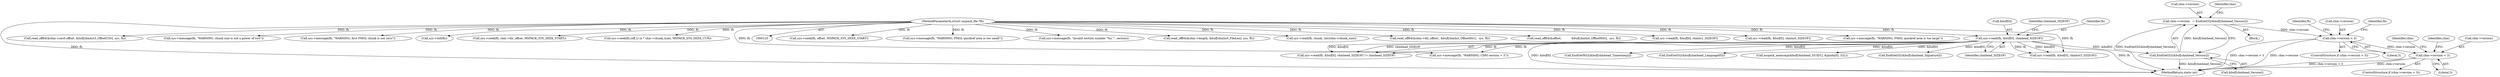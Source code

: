 digraph "0_libmspack_8759da8db6ec9e866cb8eb143313f397f925bb4f@pointer" {
"1000299" [label="(Call,chm->version > 3)"];
"1000271" [label="(Call,chm->version   = EndGetI32(&buf[chmhead_Version]))"];
"1000275" [label="(Call,EndGetI32(&buf[chmhead_Version]))"];
"1000233" [label="(Call,sys->read(fh, &buf[0], chmhead_SIZEOF))"];
"1000127" [label="(MethodParameterIn,struct mspack_file *fh)"];
"1000489" [label="(Call,chm->version < 3)"];
"1000361" [label="(Call,sys->seek(fh, offset, MSPACK_SYS_SEEK_START))"];
"1000726" [label="(Call,sys->message(fh, \"WARNING; PMGL quickref area is too small\"))"];
"1000826" [label="(Call,sys->message(fh, \"invalid section number '%u'.\", section))"];
"1000130" [label="(Block,)"];
"1000382" [label="(Call,read_off64(&chm->length, &buf[chmhs0_FileLen], sys, fh))"];
"1000690" [label="(Call,sys->read(fh, chunk, (int)chm->chunk_size))"];
"1000235" [label="(Call,&buf[0])"];
"1000299" [label="(Call,chm->version > 3)"];
"1000303" [label="(Literal,3)"];
"1000232" [label="(Call,sys->read(fh, &buf[0], chmhead_SIZEOF) != chmhead_SIZEOF)"];
"1000298" [label="(ControlStructure,if (chm->version > 3))"];
"1000333" [label="(Call,read_off64(&chm->dir_offset,  &buf[chmhst_OffsetHS1],  sys, fh))"];
"1001071" [label="(MethodReturn,static int)"];
"1000498" [label="(Identifier,chm)"];
"1000127" [label="(MethodParameterIn,struct mspack_file *fh)"];
"1000275" [label="(Call,EndGetI32(&buf[chmhead_Version]))"];
"1000240" [label="(Identifier,chmhead_SIZEOF)"];
"1000311" [label="(Identifier,fh)"];
"1000284" [label="(Call,EndGetM32(&buf[chmhead_Timestamp]))"];
"1000293" [label="(Call,EndGetI32(&buf[chmhead_LanguageID]))"];
"1000276" [label="(Call,&buf[chmhead_Version])"];
"1000323" [label="(Call,read_off64(&offset,           &buf[chmhst_OffsetHS0],  sys, fh))"];
"1000300" [label="(Call,chm->version)"];
"1000516" [label="(Identifier,chm)"];
"1000408" [label="(Call,sys->read(fh, &buf[0], chmhs1_SIZEOF))"];
"1000257" [label="(Call,mspack_memcmp(&buf[chmhead_GUID1], &guids[0], 32L))"];
"1000272" [label="(Call,chm->version)"];
"1000306" [label="(Identifier,fh)"];
"1000370" [label="(Call,sys->read(fh, &buf[0], chmhs0_SIZEOF))"];
"1000489" [label="(Call,chm->version < 3)"];
"1000744" [label="(Call,sys->message(fh, \"WARNING; PMGL quickref area is too large\"))"];
"1000282" [label="(Identifier,chm)"];
"1000493" [label="(Literal,3)"];
"1000246" [label="(Call,EndGetI32(&buf[chmhead_Signature]))"];
"1000239" [label="(Identifier,chmhead_SIZEOF)"];
"1000310" [label="(Call,sys->read(fh, &buf[0], chmhst3_SIZEOF))"];
"1000344" [label="(Call,read_off64(&chm->sec0.offset, &buf[chmhst3_OffsetCS0], sys, fh))"];
"1000586" [label="(Call,sys->message(fh, \"WARNING; chunk size is not a power of two\"))"];
"1000596" [label="(Call,sys->message(fh, \"WARNING; first PMGL chunk is not zero\"))"];
"1000271" [label="(Call,chm->version   = EndGetI32(&buf[chmhead_Version]))"];
"1000233" [label="(Call,sys->read(fh, &buf[0], chmhead_SIZEOF))"];
"1000234" [label="(Identifier,fh)"];
"1000423" [label="(Call,sys->tell(fh))"];
"1000397" [label="(Call,sys->seek(fh, chm->dir_offset, MSPACK_SYS_SEEK_START))"];
"1000643" [label="(Call,sys->seek(fh,(off_t) (x * chm->chunk_size), MSPACK_SYS_SEEK_CUR))"];
"1000490" [label="(Call,chm->version)"];
"1000305" [label="(Call,sys->message(fh, \"WARNING; CHM version > 3\"))"];
"1000488" [label="(ControlStructure,if (chm->version < 3))"];
"1000299" -> "1000298"  [label="AST: "];
"1000299" -> "1000303"  [label="CFG: "];
"1000300" -> "1000299"  [label="AST: "];
"1000303" -> "1000299"  [label="AST: "];
"1000306" -> "1000299"  [label="CFG: "];
"1000311" -> "1000299"  [label="CFG: "];
"1000299" -> "1001071"  [label="DDG: chm->version > 3"];
"1000299" -> "1001071"  [label="DDG: chm->version"];
"1000271" -> "1000299"  [label="DDG: chm->version"];
"1000299" -> "1000489"  [label="DDG: chm->version"];
"1000271" -> "1000130"  [label="AST: "];
"1000271" -> "1000275"  [label="CFG: "];
"1000272" -> "1000271"  [label="AST: "];
"1000275" -> "1000271"  [label="AST: "];
"1000282" -> "1000271"  [label="CFG: "];
"1000271" -> "1001071"  [label="DDG: EndGetI32(&buf[chmhead_Version])"];
"1000275" -> "1000271"  [label="DDG: &buf[chmhead_Version]"];
"1000275" -> "1000276"  [label="CFG: "];
"1000276" -> "1000275"  [label="AST: "];
"1000275" -> "1001071"  [label="DDG: &buf[chmhead_Version]"];
"1000233" -> "1000275"  [label="DDG: &buf[0]"];
"1000233" -> "1000232"  [label="AST: "];
"1000233" -> "1000239"  [label="CFG: "];
"1000234" -> "1000233"  [label="AST: "];
"1000235" -> "1000233"  [label="AST: "];
"1000239" -> "1000233"  [label="AST: "];
"1000240" -> "1000233"  [label="CFG: "];
"1000233" -> "1001071"  [label="DDG: &buf[0]"];
"1000233" -> "1001071"  [label="DDG: fh"];
"1000233" -> "1000232"  [label="DDG: fh"];
"1000233" -> "1000232"  [label="DDG: &buf[0]"];
"1000233" -> "1000232"  [label="DDG: chmhead_SIZEOF"];
"1000127" -> "1000233"  [label="DDG: fh"];
"1000233" -> "1000246"  [label="DDG: &buf[0]"];
"1000233" -> "1000257"  [label="DDG: &buf[0]"];
"1000233" -> "1000284"  [label="DDG: &buf[0]"];
"1000233" -> "1000293"  [label="DDG: &buf[0]"];
"1000233" -> "1000305"  [label="DDG: fh"];
"1000233" -> "1000310"  [label="DDG: fh"];
"1000233" -> "1000310"  [label="DDG: &buf[0]"];
"1000127" -> "1000125"  [label="AST: "];
"1000127" -> "1001071"  [label="DDG: fh"];
"1000127" -> "1000305"  [label="DDG: fh"];
"1000127" -> "1000310"  [label="DDG: fh"];
"1000127" -> "1000323"  [label="DDG: fh"];
"1000127" -> "1000333"  [label="DDG: fh"];
"1000127" -> "1000344"  [label="DDG: fh"];
"1000127" -> "1000361"  [label="DDG: fh"];
"1000127" -> "1000370"  [label="DDG: fh"];
"1000127" -> "1000382"  [label="DDG: fh"];
"1000127" -> "1000397"  [label="DDG: fh"];
"1000127" -> "1000408"  [label="DDG: fh"];
"1000127" -> "1000423"  [label="DDG: fh"];
"1000127" -> "1000586"  [label="DDG: fh"];
"1000127" -> "1000596"  [label="DDG: fh"];
"1000127" -> "1000643"  [label="DDG: fh"];
"1000127" -> "1000690"  [label="DDG: fh"];
"1000127" -> "1000726"  [label="DDG: fh"];
"1000127" -> "1000744"  [label="DDG: fh"];
"1000127" -> "1000826"  [label="DDG: fh"];
"1000489" -> "1000488"  [label="AST: "];
"1000489" -> "1000493"  [label="CFG: "];
"1000490" -> "1000489"  [label="AST: "];
"1000493" -> "1000489"  [label="AST: "];
"1000498" -> "1000489"  [label="CFG: "];
"1000516" -> "1000489"  [label="CFG: "];
"1000489" -> "1001071"  [label="DDG: chm->version < 3"];
"1000489" -> "1001071"  [label="DDG: chm->version"];
}
